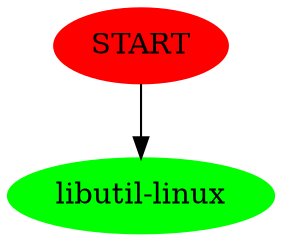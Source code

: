 digraph G { START [color=red, style=filled];
node [style=filled, color=green];
 "START" -> "libutil-linux";
}
